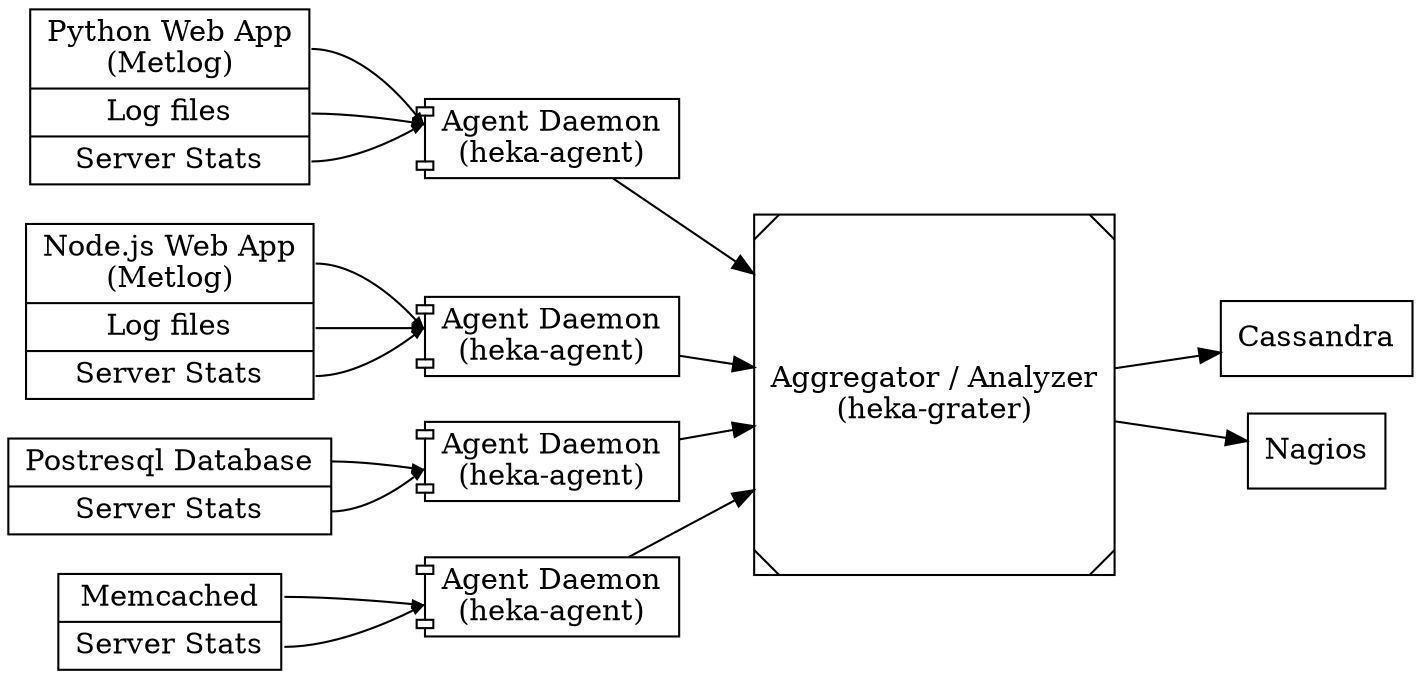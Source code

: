 digraph overview {
    rankdir=LR;
    ranksep=equally;

    subgraph {
        rank=same;
        node [shape=record];
        input1 [label="<f0> Python Web App\n(Metlog)|<f1> Log files|<f2> Server Stats"];
        input2 [label="<f0> Node.js Web App\n(Metlog)|<f1> Log files|<f2> Server Stats"];
        input3 [label="<f0> Postresql Database|<f1> Server Stats"];
        input4 [label="<f0> Memcached|<f1> Server Stats"]
    }

    subgraph {
        rank=same;
        node [shape=component, label="Agent Daemon\n(heka-agent)"];
        agent1 [];
        agent2 [];
        agent3 [];
        agent4 [];
    }

    subgraph {
        edge [samehead = "t", arrowsize=0.5];
        input1:f0 -> agent1;
        input1:f1 -> agent1;
        input1:f2 -> agent1;

        input2:f0 -> agent2;
        input2:f1 -> agent2;
        input2:f2 -> agent2;

        input3:f0 -> agent3;
        input3:f1 -> agent3;

        input4:f0 -> agent4;
        input4:f1 -> agent4;
    }

    aggregator [shape=Msquare, label="Aggregator / Analyzer\n(heka-grater)"];

    agent1 -> aggregator;
    agent2 -> aggregator;
    agent3 -> aggregator;
    agent4 -> aggregator;

    subgraph {
        rank=same;
        node [shape=box];
        cassandra [label="Cassandra"];
        nagios [label="Nagios"];
    }

    aggregator -> cassandra;
    aggregator -> nagios;
}
